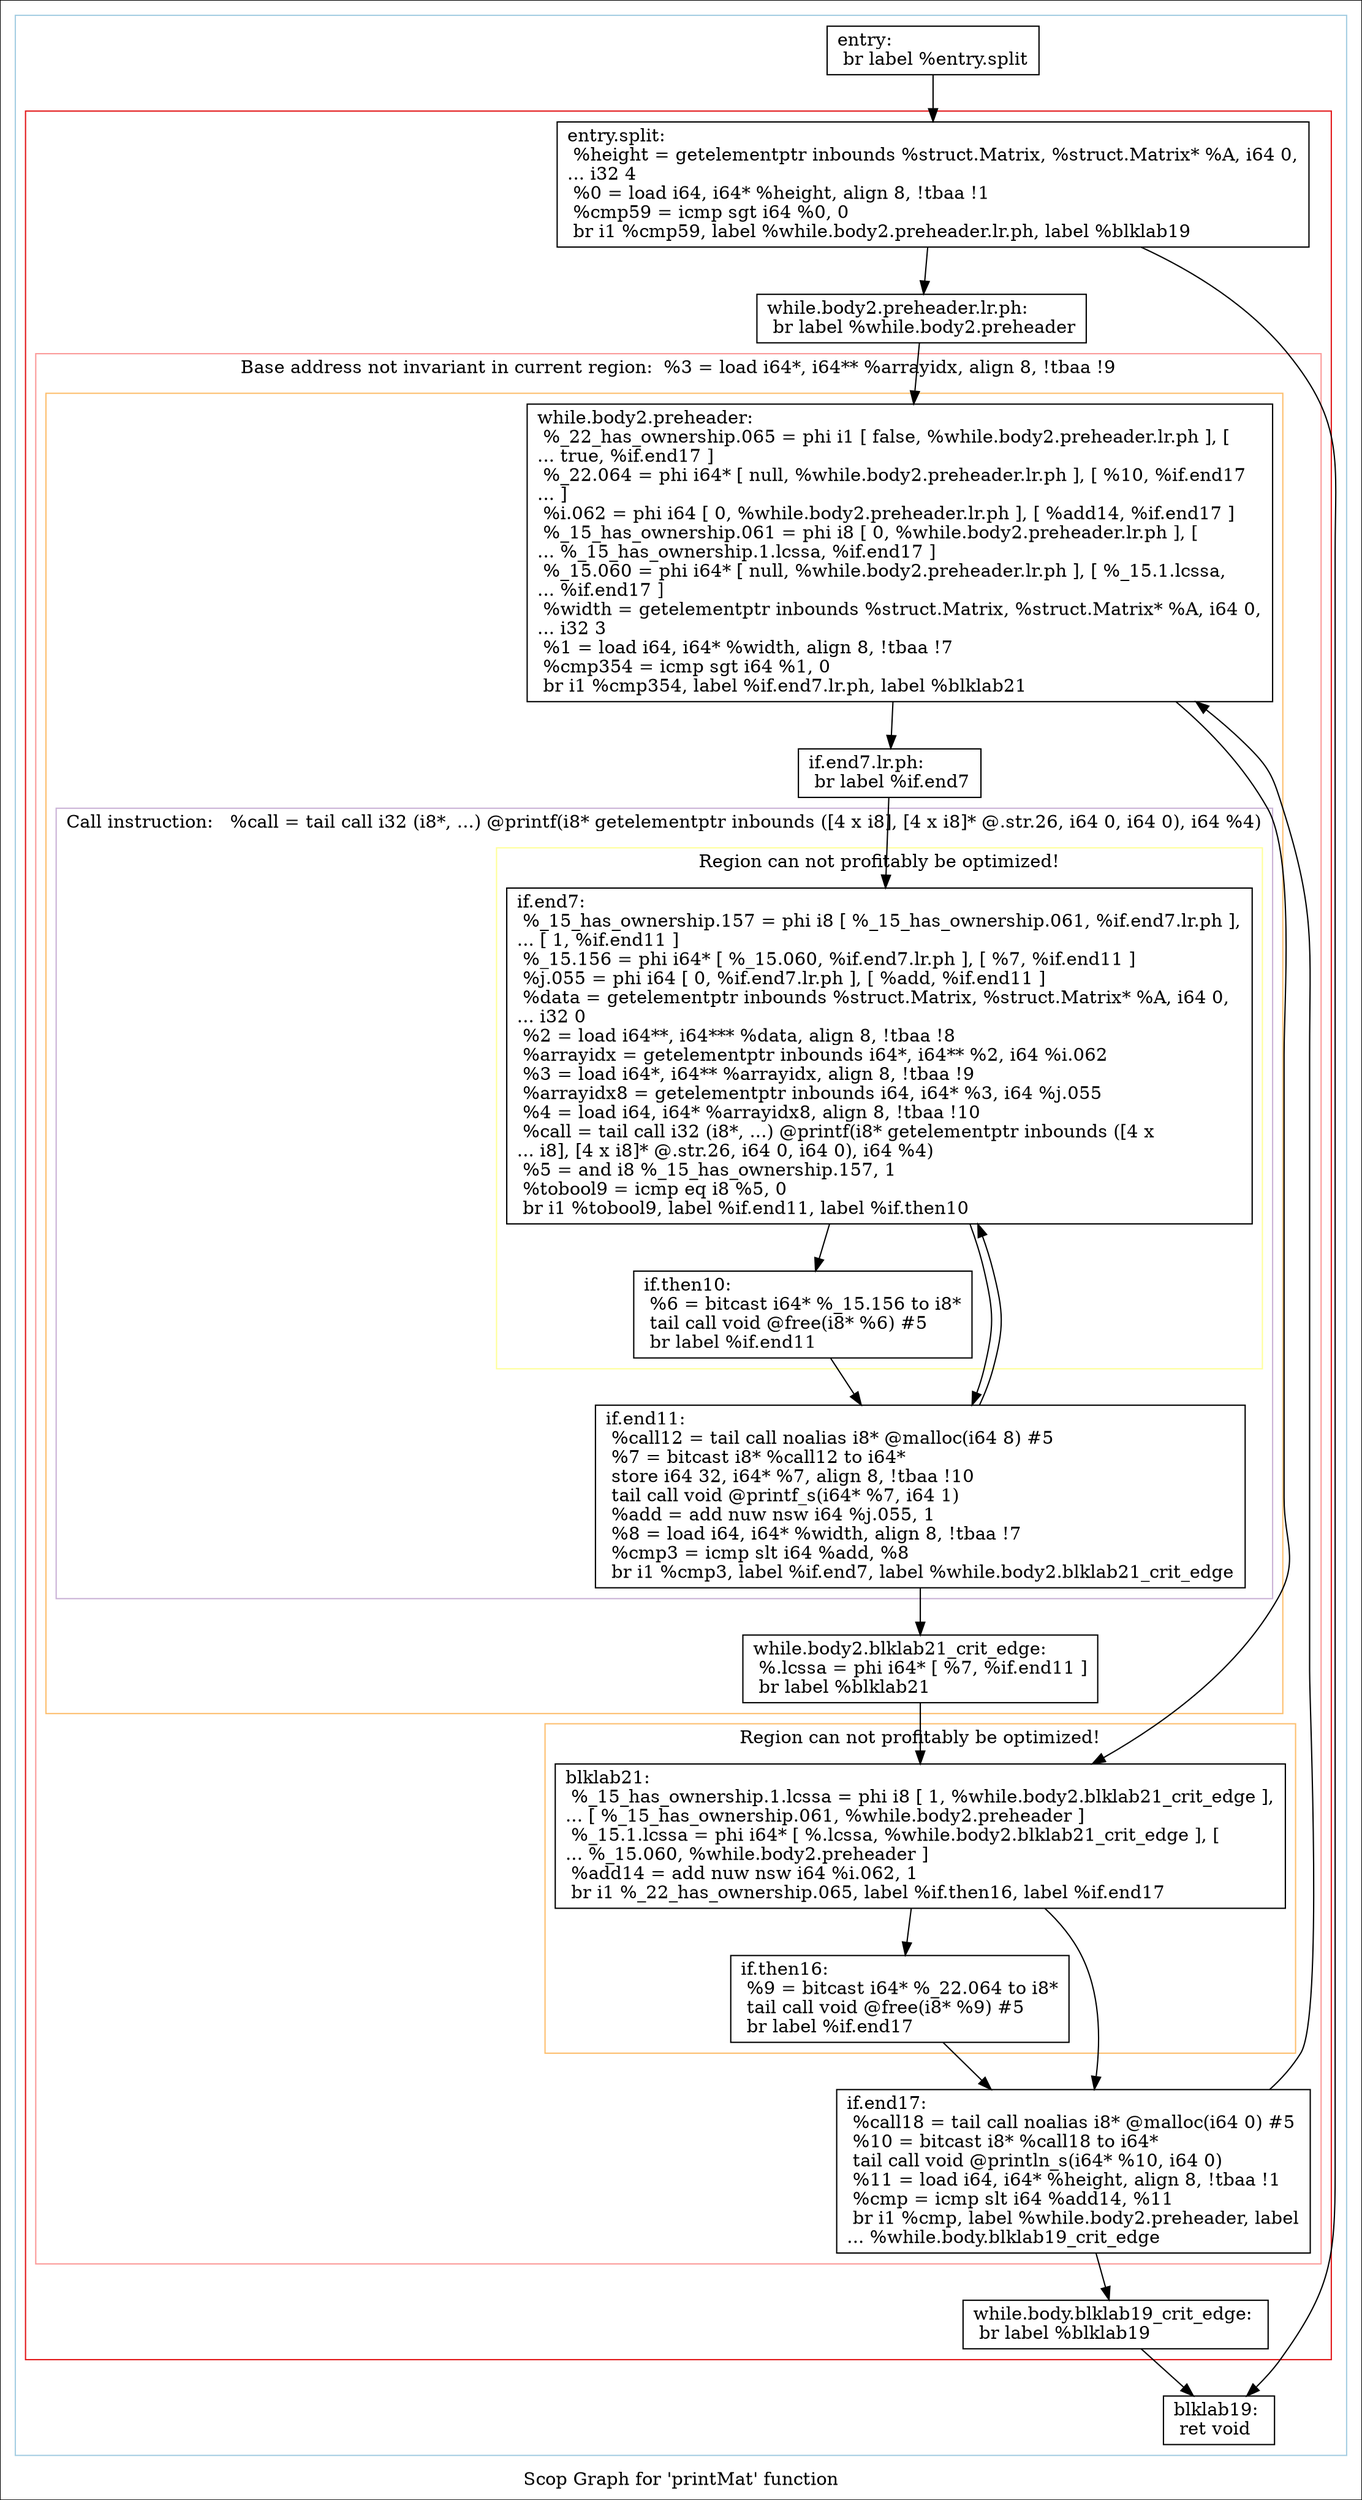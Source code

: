 digraph "Scop Graph for 'printMat' function" {
	label="Scop Graph for 'printMat' function";

	Node0x9d67e70 [shape=record,label="{entry:\l  br label %entry.split\l}"];
	Node0x9d67e70 -> Node0x9dc3070;
	Node0x9dc3070 [shape=record,label="{entry.split:                                      \l  %height = getelementptr inbounds %struct.Matrix, %struct.Matrix* %A, i64 0,\l... i32 4\l  %0 = load i64, i64* %height, align 8, !tbaa !1\l  %cmp59 = icmp sgt i64 %0, 0\l  br i1 %cmp59, label %while.body2.preheader.lr.ph, label %blklab19\l}"];
	Node0x9dc3070 -> Node0x9d7de20;
	Node0x9dc3070 -> Node0x9d9c4a0;
	Node0x9d7de20 [shape=record,label="{while.body2.preheader.lr.ph:                      \l  br label %while.body2.preheader\l}"];
	Node0x9d7de20 -> Node0x9dc4960;
	Node0x9dc4960 [shape=record,label="{while.body2.preheader:                            \l  %_22_has_ownership.065 = phi i1 [ false, %while.body2.preheader.lr.ph ], [\l... true, %if.end17 ]\l  %_22.064 = phi i64* [ null, %while.body2.preheader.lr.ph ], [ %10, %if.end17\l... ]\l  %i.062 = phi i64 [ 0, %while.body2.preheader.lr.ph ], [ %add14, %if.end17 ]\l  %_15_has_ownership.061 = phi i8 [ 0, %while.body2.preheader.lr.ph ], [\l... %_15_has_ownership.1.lcssa, %if.end17 ]\l  %_15.060 = phi i64* [ null, %while.body2.preheader.lr.ph ], [ %_15.1.lcssa,\l... %if.end17 ]\l  %width = getelementptr inbounds %struct.Matrix, %struct.Matrix* %A, i64 0,\l... i32 3\l  %1 = load i64, i64* %width, align 8, !tbaa !7\l  %cmp354 = icmp sgt i64 %1, 0\l  br i1 %cmp354, label %if.end7.lr.ph, label %blklab21\l}"];
	Node0x9dc4960 -> Node0x9d47f20;
	Node0x9dc4960 -> Node0x9d4c160;
	Node0x9d47f20 [shape=record,label="{if.end7.lr.ph:                                    \l  br label %if.end7\l}"];
	Node0x9d47f20 -> Node0x9d864f0;
	Node0x9d864f0 [shape=record,label="{if.end7:                                          \l  %_15_has_ownership.157 = phi i8 [ %_15_has_ownership.061, %if.end7.lr.ph ],\l... [ 1, %if.end11 ]\l  %_15.156 = phi i64* [ %_15.060, %if.end7.lr.ph ], [ %7, %if.end11 ]\l  %j.055 = phi i64 [ 0, %if.end7.lr.ph ], [ %add, %if.end11 ]\l  %data = getelementptr inbounds %struct.Matrix, %struct.Matrix* %A, i64 0,\l... i32 0\l  %2 = load i64**, i64*** %data, align 8, !tbaa !8\l  %arrayidx = getelementptr inbounds i64*, i64** %2, i64 %i.062\l  %3 = load i64*, i64** %arrayidx, align 8, !tbaa !9\l  %arrayidx8 = getelementptr inbounds i64, i64* %3, i64 %j.055\l  %4 = load i64, i64* %arrayidx8, align 8, !tbaa !10\l  %call = tail call i32 (i8*, ...) @printf(i8* getelementptr inbounds ([4 x\l... i8], [4 x i8]* @.str.26, i64 0, i64 0), i64 %4)\l  %5 = and i8 %_15_has_ownership.157, 1\l  %tobool9 = icmp eq i8 %5, 0\l  br i1 %tobool9, label %if.end11, label %if.then10\l}"];
	Node0x9d864f0 -> Node0x9d6f750;
	Node0x9d864f0 -> Node0x9d781f0;
	Node0x9d6f750 [shape=record,label="{if.end11:                                         \l  %call12 = tail call noalias i8* @malloc(i64 8) #5\l  %7 = bitcast i8* %call12 to i64*\l  store i64 32, i64* %7, align 8, !tbaa !10\l  tail call void @printf_s(i64* %7, i64 1)\l  %add = add nuw nsw i64 %j.055, 1\l  %8 = load i64, i64* %width, align 8, !tbaa !7\l  %cmp3 = icmp slt i64 %add, %8\l  br i1 %cmp3, label %if.end7, label %while.body2.blklab21_crit_edge\l}"];
	Node0x9d6f750 -> Node0x9d864f0[constraint=false];
	Node0x9d6f750 -> Node0x9dd8770;
	Node0x9dd8770 [shape=record,label="{while.body2.blklab21_crit_edge:                   \l  %.lcssa = phi i64* [ %7, %if.end11 ]\l  br label %blklab21\l}"];
	Node0x9dd8770 -> Node0x9d4c160;
	Node0x9d4c160 [shape=record,label="{blklab21:                                         \l  %_15_has_ownership.1.lcssa = phi i8 [ 1, %while.body2.blklab21_crit_edge ],\l... [ %_15_has_ownership.061, %while.body2.preheader ]\l  %_15.1.lcssa = phi i64* [ %.lcssa, %while.body2.blklab21_crit_edge ], [\l... %_15.060, %while.body2.preheader ]\l  %add14 = add nuw nsw i64 %i.062, 1\l  br i1 %_22_has_ownership.065, label %if.then16, label %if.end17\l}"];
	Node0x9d4c160 -> Node0x9d47390;
	Node0x9d4c160 -> Node0x9d7da70;
	Node0x9d47390 [shape=record,label="{if.then16:                                        \l  %9 = bitcast i64* %_22.064 to i8*\l  tail call void @free(i8* %9) #5\l  br label %if.end17\l}"];
	Node0x9d47390 -> Node0x9d7da70;
	Node0x9d7da70 [shape=record,label="{if.end17:                                         \l  %call18 = tail call noalias i8* @malloc(i64 0) #5\l  %10 = bitcast i8* %call18 to i64*\l  tail call void @println_s(i64* %10, i64 0)\l  %11 = load i64, i64* %height, align 8, !tbaa !1\l  %cmp = icmp slt i64 %add14, %11\l  br i1 %cmp, label %while.body2.preheader, label\l... %while.body.blklab19_crit_edge\l}"];
	Node0x9d7da70 -> Node0x9dc4960[constraint=false];
	Node0x9d7da70 -> Node0x9e2c5f0;
	Node0x9e2c5f0 [shape=record,label="{while.body.blklab19_crit_edge:                    \l  br label %blklab19\l}"];
	Node0x9e2c5f0 -> Node0x9d9c4a0;
	Node0x9d9c4a0 [shape=record,label="{blklab19:                                         \l  ret void\l}"];
	Node0x9d781f0 [shape=record,label="{if.then10:                                        \l  %6 = bitcast i64* %_15.156 to i8*\l  tail call void @free(i8* %6) #5\l  br label %if.end11\l}"];
	Node0x9d781f0 -> Node0x9d6f750;
	colorscheme = "paired12"
        subgraph cluster_0x9e1f5c0 {
          label = "";
          style = solid;
          color = 1
          subgraph cluster_0x9d2ac90 {
            label = "";
            style = solid;
            color = 6
            subgraph cluster_0x9e1fb90 {
              label = "Base address not invariant in current region:  %3 = load i64*, i64** %arrayidx, align 8, !tbaa !9";
              style = solid;
              color = 5
              subgraph cluster_0x9dcccc0 {
                label = "";
                style = solid;
                color = 7
                subgraph cluster_0x9e1ed10 {
                  label = "Call instruction:   %call = tail call i32 (i8*, ...) @printf(i8* getelementptr inbounds ([4 x i8], [4 x i8]* @.str.26, i64 0, i64 0), i64 %4)";
                  style = solid;
                  color = 9
                  subgraph cluster_0x9da2ea0 {
                    label = "Region can not profitably be optimized!";
                    style = solid;
                    color = 11
                    Node0x9d864f0;
                    Node0x9d781f0;
                  }
                  Node0x9d6f750;
                }
                Node0x9dc4960;
                Node0x9d47f20;
                Node0x9dd8770;
              }
              subgraph cluster_0x9da1790 {
                label = "Region can not profitably be optimized!";
                style = solid;
                color = 7
                Node0x9d4c160;
                Node0x9d47390;
              }
              Node0x9d7da70;
            }
            Node0x9dc3070;
            Node0x9d7de20;
            Node0x9e2c5f0;
          }
          Node0x9d67e70;
          Node0x9d9c4a0;
        }
}
